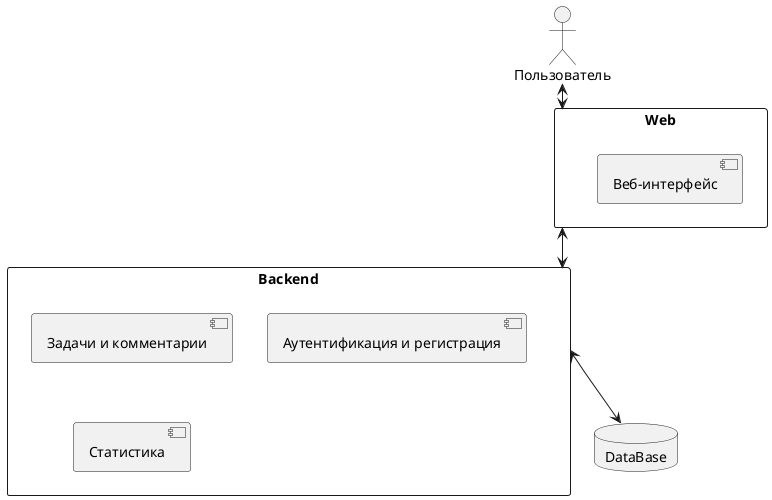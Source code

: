 @startuml
actor Пользователь as User

rectangle "Web" as Front {
    [Веб-интерфейс]
}

rectangle "Backend" as Back {
    [Задачи и комментарии]
    [Аутентификация и регистрация]
    [Статистика]
}

database "DataBase" as db {
}

User <--> Front
Front <--> Back
Back <--> db
@enduml
